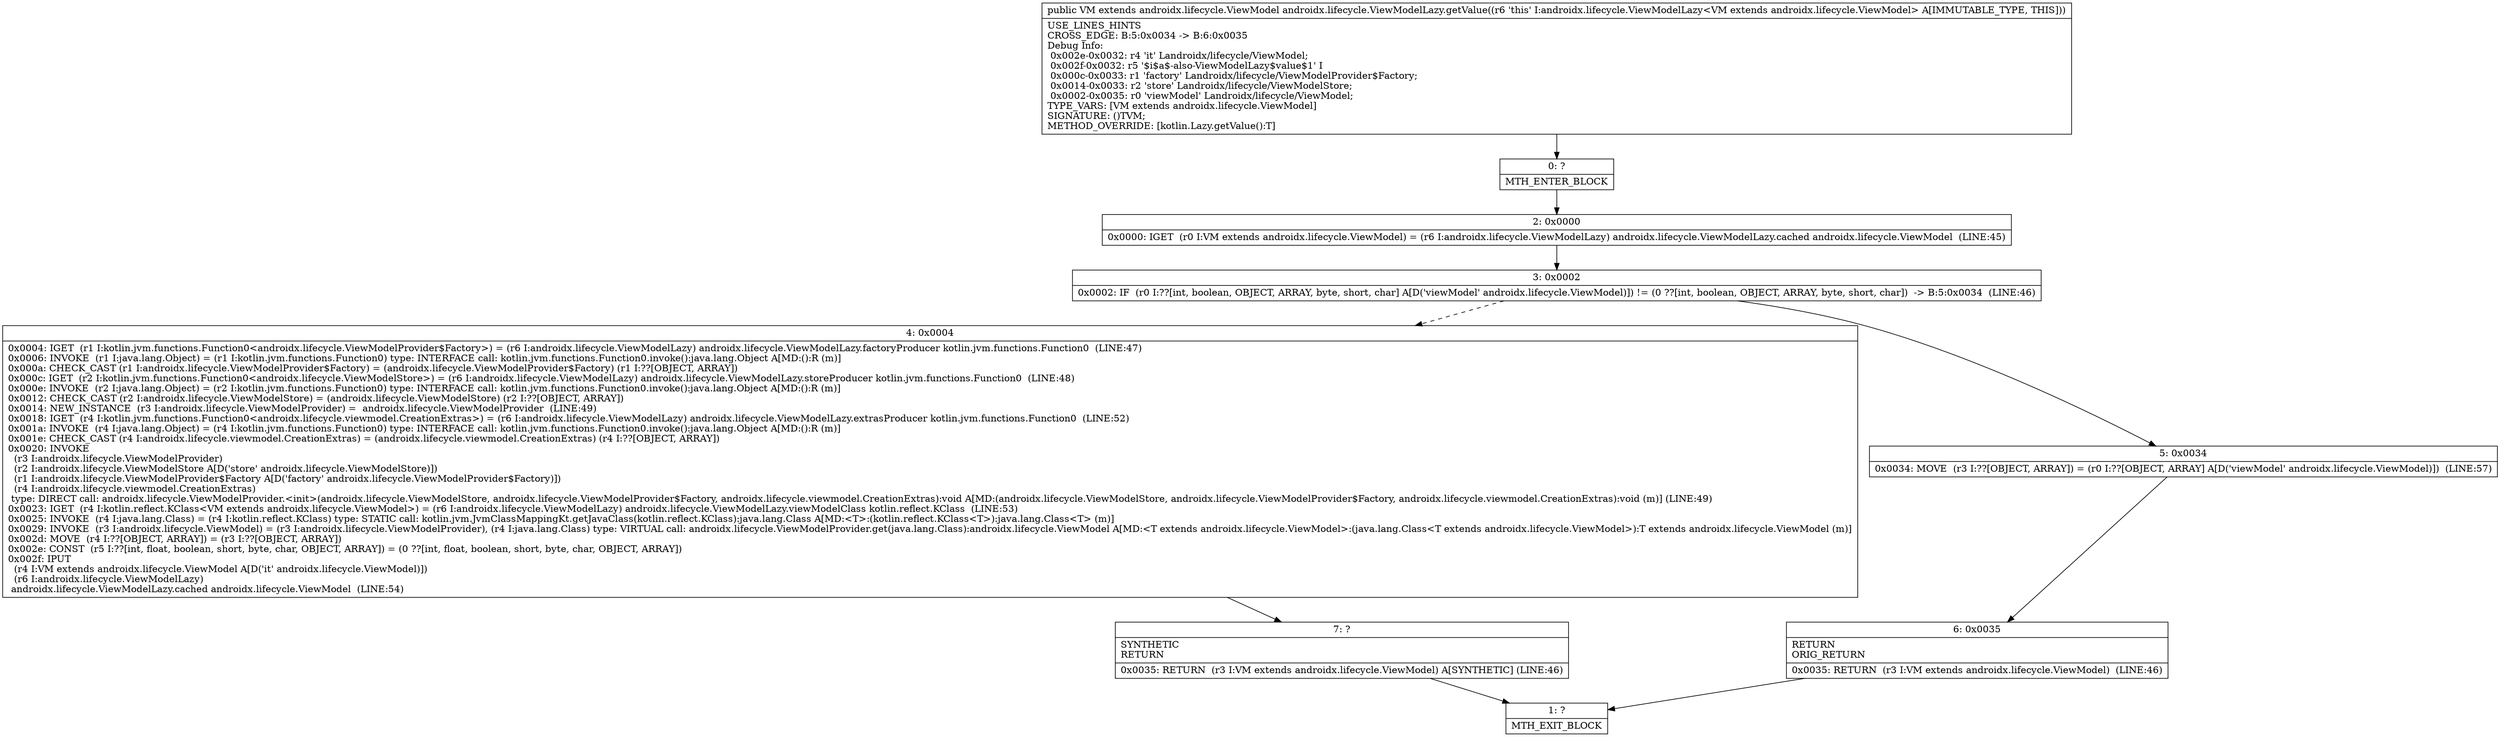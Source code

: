 digraph "CFG forandroidx.lifecycle.ViewModelLazy.getValue()Landroidx\/lifecycle\/ViewModel;" {
Node_0 [shape=record,label="{0\:\ ?|MTH_ENTER_BLOCK\l}"];
Node_2 [shape=record,label="{2\:\ 0x0000|0x0000: IGET  (r0 I:VM extends androidx.lifecycle.ViewModel) = (r6 I:androidx.lifecycle.ViewModelLazy) androidx.lifecycle.ViewModelLazy.cached androidx.lifecycle.ViewModel  (LINE:45)\l}"];
Node_3 [shape=record,label="{3\:\ 0x0002|0x0002: IF  (r0 I:??[int, boolean, OBJECT, ARRAY, byte, short, char] A[D('viewModel' androidx.lifecycle.ViewModel)]) != (0 ??[int, boolean, OBJECT, ARRAY, byte, short, char])  \-\> B:5:0x0034  (LINE:46)\l}"];
Node_4 [shape=record,label="{4\:\ 0x0004|0x0004: IGET  (r1 I:kotlin.jvm.functions.Function0\<androidx.lifecycle.ViewModelProvider$Factory\>) = (r6 I:androidx.lifecycle.ViewModelLazy) androidx.lifecycle.ViewModelLazy.factoryProducer kotlin.jvm.functions.Function0  (LINE:47)\l0x0006: INVOKE  (r1 I:java.lang.Object) = (r1 I:kotlin.jvm.functions.Function0) type: INTERFACE call: kotlin.jvm.functions.Function0.invoke():java.lang.Object A[MD:():R (m)]\l0x000a: CHECK_CAST (r1 I:androidx.lifecycle.ViewModelProvider$Factory) = (androidx.lifecycle.ViewModelProvider$Factory) (r1 I:??[OBJECT, ARRAY]) \l0x000c: IGET  (r2 I:kotlin.jvm.functions.Function0\<androidx.lifecycle.ViewModelStore\>) = (r6 I:androidx.lifecycle.ViewModelLazy) androidx.lifecycle.ViewModelLazy.storeProducer kotlin.jvm.functions.Function0  (LINE:48)\l0x000e: INVOKE  (r2 I:java.lang.Object) = (r2 I:kotlin.jvm.functions.Function0) type: INTERFACE call: kotlin.jvm.functions.Function0.invoke():java.lang.Object A[MD:():R (m)]\l0x0012: CHECK_CAST (r2 I:androidx.lifecycle.ViewModelStore) = (androidx.lifecycle.ViewModelStore) (r2 I:??[OBJECT, ARRAY]) \l0x0014: NEW_INSTANCE  (r3 I:androidx.lifecycle.ViewModelProvider) =  androidx.lifecycle.ViewModelProvider  (LINE:49)\l0x0018: IGET  (r4 I:kotlin.jvm.functions.Function0\<androidx.lifecycle.viewmodel.CreationExtras\>) = (r6 I:androidx.lifecycle.ViewModelLazy) androidx.lifecycle.ViewModelLazy.extrasProducer kotlin.jvm.functions.Function0  (LINE:52)\l0x001a: INVOKE  (r4 I:java.lang.Object) = (r4 I:kotlin.jvm.functions.Function0) type: INTERFACE call: kotlin.jvm.functions.Function0.invoke():java.lang.Object A[MD:():R (m)]\l0x001e: CHECK_CAST (r4 I:androidx.lifecycle.viewmodel.CreationExtras) = (androidx.lifecycle.viewmodel.CreationExtras) (r4 I:??[OBJECT, ARRAY]) \l0x0020: INVOKE  \l  (r3 I:androidx.lifecycle.ViewModelProvider)\l  (r2 I:androidx.lifecycle.ViewModelStore A[D('store' androidx.lifecycle.ViewModelStore)])\l  (r1 I:androidx.lifecycle.ViewModelProvider$Factory A[D('factory' androidx.lifecycle.ViewModelProvider$Factory)])\l  (r4 I:androidx.lifecycle.viewmodel.CreationExtras)\l type: DIRECT call: androidx.lifecycle.ViewModelProvider.\<init\>(androidx.lifecycle.ViewModelStore, androidx.lifecycle.ViewModelProvider$Factory, androidx.lifecycle.viewmodel.CreationExtras):void A[MD:(androidx.lifecycle.ViewModelStore, androidx.lifecycle.ViewModelProvider$Factory, androidx.lifecycle.viewmodel.CreationExtras):void (m)] (LINE:49)\l0x0023: IGET  (r4 I:kotlin.reflect.KClass\<VM extends androidx.lifecycle.ViewModel\>) = (r6 I:androidx.lifecycle.ViewModelLazy) androidx.lifecycle.ViewModelLazy.viewModelClass kotlin.reflect.KClass  (LINE:53)\l0x0025: INVOKE  (r4 I:java.lang.Class) = (r4 I:kotlin.reflect.KClass) type: STATIC call: kotlin.jvm.JvmClassMappingKt.getJavaClass(kotlin.reflect.KClass):java.lang.Class A[MD:\<T\>:(kotlin.reflect.KClass\<T\>):java.lang.Class\<T\> (m)]\l0x0029: INVOKE  (r3 I:androidx.lifecycle.ViewModel) = (r3 I:androidx.lifecycle.ViewModelProvider), (r4 I:java.lang.Class) type: VIRTUAL call: androidx.lifecycle.ViewModelProvider.get(java.lang.Class):androidx.lifecycle.ViewModel A[MD:\<T extends androidx.lifecycle.ViewModel\>:(java.lang.Class\<T extends androidx.lifecycle.ViewModel\>):T extends androidx.lifecycle.ViewModel (m)]\l0x002d: MOVE  (r4 I:??[OBJECT, ARRAY]) = (r3 I:??[OBJECT, ARRAY]) \l0x002e: CONST  (r5 I:??[int, float, boolean, short, byte, char, OBJECT, ARRAY]) = (0 ??[int, float, boolean, short, byte, char, OBJECT, ARRAY]) \l0x002f: IPUT  \l  (r4 I:VM extends androidx.lifecycle.ViewModel A[D('it' androidx.lifecycle.ViewModel)])\l  (r6 I:androidx.lifecycle.ViewModelLazy)\l androidx.lifecycle.ViewModelLazy.cached androidx.lifecycle.ViewModel  (LINE:54)\l}"];
Node_7 [shape=record,label="{7\:\ ?|SYNTHETIC\lRETURN\l|0x0035: RETURN  (r3 I:VM extends androidx.lifecycle.ViewModel) A[SYNTHETIC] (LINE:46)\l}"];
Node_1 [shape=record,label="{1\:\ ?|MTH_EXIT_BLOCK\l}"];
Node_5 [shape=record,label="{5\:\ 0x0034|0x0034: MOVE  (r3 I:??[OBJECT, ARRAY]) = (r0 I:??[OBJECT, ARRAY] A[D('viewModel' androidx.lifecycle.ViewModel)])  (LINE:57)\l}"];
Node_6 [shape=record,label="{6\:\ 0x0035|RETURN\lORIG_RETURN\l|0x0035: RETURN  (r3 I:VM extends androidx.lifecycle.ViewModel)  (LINE:46)\l}"];
MethodNode[shape=record,label="{public VM extends androidx.lifecycle.ViewModel androidx.lifecycle.ViewModelLazy.getValue((r6 'this' I:androidx.lifecycle.ViewModelLazy\<VM extends androidx.lifecycle.ViewModel\> A[IMMUTABLE_TYPE, THIS]))  | USE_LINES_HINTS\lCROSS_EDGE: B:5:0x0034 \-\> B:6:0x0035\lDebug Info:\l  0x002e\-0x0032: r4 'it' Landroidx\/lifecycle\/ViewModel;\l  0x002f\-0x0032: r5 '$i$a$\-also\-ViewModelLazy$value$1' I\l  0x000c\-0x0033: r1 'factory' Landroidx\/lifecycle\/ViewModelProvider$Factory;\l  0x0014\-0x0033: r2 'store' Landroidx\/lifecycle\/ViewModelStore;\l  0x0002\-0x0035: r0 'viewModel' Landroidx\/lifecycle\/ViewModel;\lTYPE_VARS: [VM extends androidx.lifecycle.ViewModel]\lSIGNATURE: ()TVM;\lMETHOD_OVERRIDE: [kotlin.Lazy.getValue():T]\l}"];
MethodNode -> Node_0;Node_0 -> Node_2;
Node_2 -> Node_3;
Node_3 -> Node_4[style=dashed];
Node_3 -> Node_5;
Node_4 -> Node_7;
Node_7 -> Node_1;
Node_5 -> Node_6;
Node_6 -> Node_1;
}

